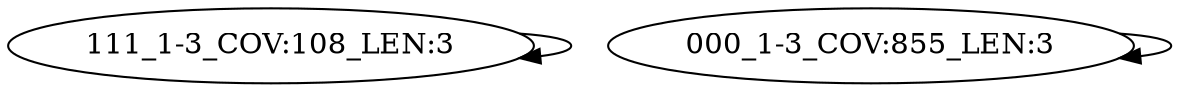 digraph G {
    "111_1-3_COV:108_LEN:3" -> "111_1-3_COV:108_LEN:3";
    "000_1-3_COV:855_LEN:3" -> "000_1-3_COV:855_LEN:3";
}
